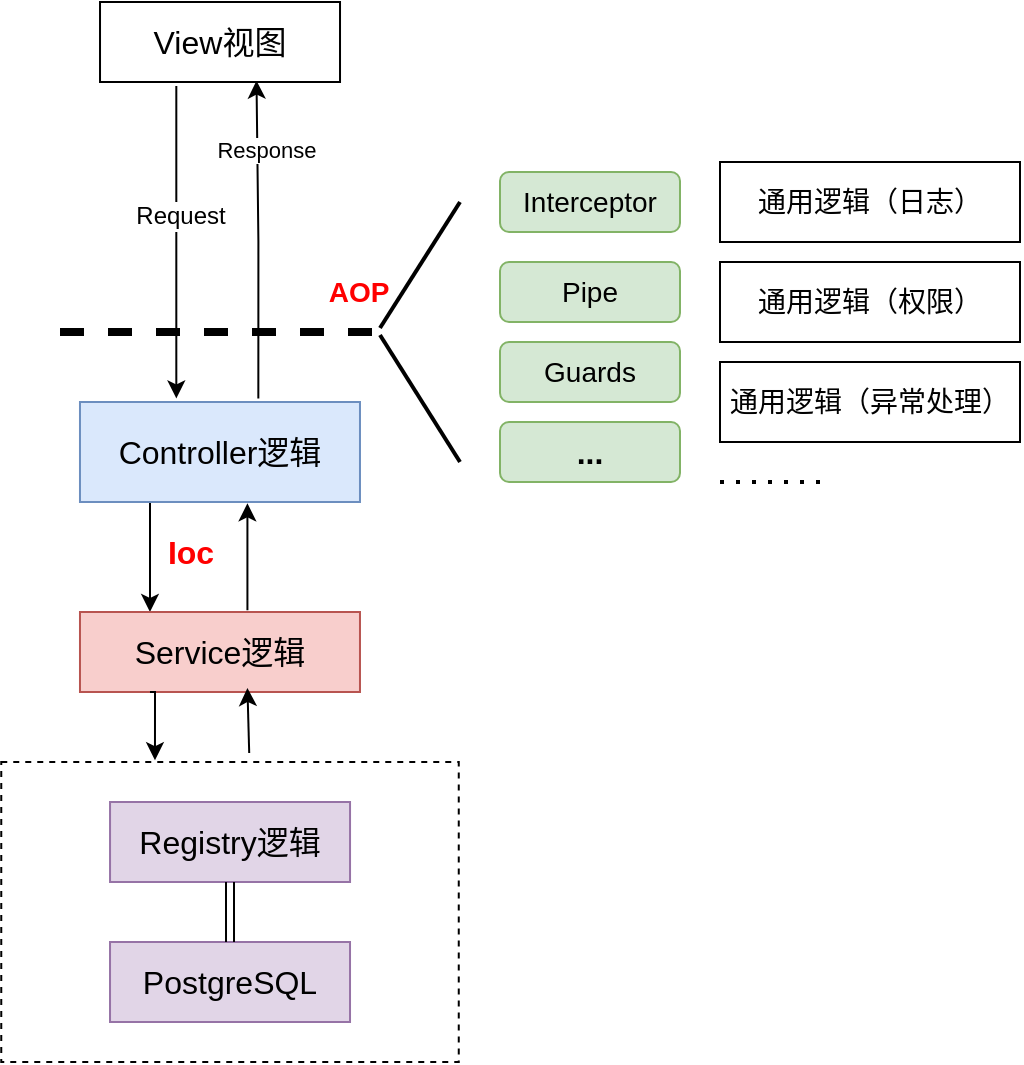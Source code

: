 <mxfile version="21.6.8" type="github">
  <diagram name="第 1 页" id="2h5RmtvYKb4yGIkEBnnL">
    <mxGraphModel dx="1790" dy="1021" grid="1" gridSize="10" guides="1" tooltips="1" connect="1" arrows="1" fold="1" page="1" pageScale="1" pageWidth="827" pageHeight="1169" math="0" shadow="0">
      <root>
        <mxCell id="0" />
        <mxCell id="1" parent="0" />
        <mxCell id="cuLKHTyFc65MahtjNr1G-27" style="edgeStyle=orthogonalEdgeStyle;rounded=0;orthogonalLoop=1;jettySize=auto;html=1;entryX=0.652;entryY=0.983;entryDx=0;entryDy=0;entryPerimeter=0;exitX=0.637;exitY=-0.036;exitDx=0;exitDy=0;exitPerimeter=0;" edge="1" parent="1" source="cuLKHTyFc65MahtjNr1G-1" target="cuLKHTyFc65MahtjNr1G-17">
          <mxGeometry relative="1" as="geometry">
            <mxPoint x="388" y="480" as="sourcePoint" />
            <mxPoint x="387.29" y="284.44" as="targetPoint" />
          </mxGeometry>
        </mxCell>
        <mxCell id="cuLKHTyFc65MahtjNr1G-29" value="Response" style="edgeLabel;html=1;align=center;verticalAlign=middle;resizable=0;points=[];" vertex="1" connectable="0" parent="cuLKHTyFc65MahtjNr1G-27">
          <mxGeometry x="-0.164" y="1" relative="1" as="geometry">
            <mxPoint x="5" y="-57" as="offset" />
          </mxGeometry>
        </mxCell>
        <mxCell id="cuLKHTyFc65MahtjNr1G-51" style="edgeStyle=orthogonalEdgeStyle;rounded=0;orthogonalLoop=1;jettySize=auto;html=1;exitX=0.25;exitY=1;exitDx=0;exitDy=0;entryX=0.25;entryY=0;entryDx=0;entryDy=0;" edge="1" parent="1" source="cuLKHTyFc65MahtjNr1G-1" target="cuLKHTyFc65MahtjNr1G-2">
          <mxGeometry relative="1" as="geometry" />
        </mxCell>
        <mxCell id="cuLKHTyFc65MahtjNr1G-1" value="&lt;font style=&quot;font-size: 16px;&quot;&gt;Controller逻辑&lt;/font&gt;" style="rounded=0;whiteSpace=wrap;html=1;fontSize=16;fillColor=#dae8fc;strokeColor=#6c8ebf;" vertex="1" parent="1">
          <mxGeometry x="299.99" y="480" width="140" height="50" as="geometry" />
        </mxCell>
        <mxCell id="cuLKHTyFc65MahtjNr1G-16" style="edgeStyle=orthogonalEdgeStyle;rounded=0;orthogonalLoop=1;jettySize=auto;html=1;entryX=0.598;entryY=1.013;entryDx=0;entryDy=0;entryPerimeter=0;exitX=0.598;exitY=-0.022;exitDx=0;exitDy=0;exitPerimeter=0;" edge="1" parent="1" source="cuLKHTyFc65MahtjNr1G-2" target="cuLKHTyFc65MahtjNr1G-1">
          <mxGeometry relative="1" as="geometry">
            <mxPoint x="384" y="610" as="sourcePoint" />
          </mxGeometry>
        </mxCell>
        <mxCell id="cuLKHTyFc65MahtjNr1G-2" value="Service逻辑" style="rounded=0;whiteSpace=wrap;html=1;fontSize=16;fillColor=#f8cecc;strokeColor=#b85450;" vertex="1" parent="1">
          <mxGeometry x="299.99" y="585" width="140" height="40" as="geometry" />
        </mxCell>
        <mxCell id="cuLKHTyFc65MahtjNr1G-19" style="edgeStyle=orthogonalEdgeStyle;rounded=0;orthogonalLoop=1;jettySize=auto;html=1;exitX=0.318;exitY=1.05;exitDx=0;exitDy=0;exitPerimeter=0;entryX=0.344;entryY=-0.036;entryDx=0;entryDy=0;entryPerimeter=0;" edge="1" parent="1" source="cuLKHTyFc65MahtjNr1G-17" target="cuLKHTyFc65MahtjNr1G-1">
          <mxGeometry relative="1" as="geometry">
            <mxPoint x="350" y="480" as="targetPoint" />
            <Array as="points" />
          </mxGeometry>
        </mxCell>
        <mxCell id="cuLKHTyFc65MahtjNr1G-25" value="Request" style="edgeLabel;html=1;align=center;verticalAlign=middle;resizable=0;points=[];fontSize=12;" vertex="1" connectable="0" parent="cuLKHTyFc65MahtjNr1G-19">
          <mxGeometry x="-0.409" y="-2" relative="1" as="geometry">
            <mxPoint x="4" y="19" as="offset" />
          </mxGeometry>
        </mxCell>
        <mxCell id="cuLKHTyFc65MahtjNr1G-17" value="View视图" style="rounded=0;whiteSpace=wrap;html=1;fontSize=16;" vertex="1" parent="1">
          <mxGeometry x="310.01" y="280" width="120" height="40" as="geometry" />
        </mxCell>
        <mxCell id="cuLKHTyFc65MahtjNr1G-24" value="" style="line;strokeWidth=4;html=1;perimeter=backbonePerimeter;points=[];outlineConnect=0;dashed=1;" vertex="1" parent="1">
          <mxGeometry x="290" y="440" width="160" height="10" as="geometry" />
        </mxCell>
        <mxCell id="cuLKHTyFc65MahtjNr1G-38" value="" style="endArrow=none;html=1;rounded=0;strokeWidth=2;" edge="1" parent="1" source="cuLKHTyFc65MahtjNr1G-24">
          <mxGeometry width="50" height="50" relative="1" as="geometry">
            <mxPoint x="480" y="440" as="sourcePoint" />
            <mxPoint x="490" y="380" as="targetPoint" />
          </mxGeometry>
        </mxCell>
        <mxCell id="cuLKHTyFc65MahtjNr1G-39" value="" style="endArrow=none;html=1;rounded=0;strokeWidth=2;" edge="1" parent="1" source="cuLKHTyFc65MahtjNr1G-24">
          <mxGeometry width="50" height="50" relative="1" as="geometry">
            <mxPoint x="480" y="450" as="sourcePoint" />
            <mxPoint x="490" y="510" as="targetPoint" />
          </mxGeometry>
        </mxCell>
        <mxCell id="cuLKHTyFc65MahtjNr1G-44" value="" style="endArrow=none;dashed=1;html=1;dashPattern=1 3;strokeWidth=2;rounded=0;" edge="1" parent="1">
          <mxGeometry width="50" height="50" relative="1" as="geometry">
            <mxPoint x="670" y="520" as="sourcePoint" />
            <mxPoint x="620" y="520" as="targetPoint" />
            <Array as="points">
              <mxPoint x="625" y="520" />
            </Array>
          </mxGeometry>
        </mxCell>
        <mxCell id="cuLKHTyFc65MahtjNr1G-45" value="AOP" style="text;html=1;align=center;verticalAlign=middle;resizable=0;points=[];autosize=1;strokeColor=none;fillColor=none;fontColor=#FF0000;fontFamily=Helvetica;fontStyle=1;fontSize=14;" vertex="1" parent="1">
          <mxGeometry x="414" y="410" width="50" height="30" as="geometry" />
        </mxCell>
        <mxCell id="cuLKHTyFc65MahtjNr1G-56" value="通用逻辑（日志）" style="rounded=0;whiteSpace=wrap;html=1;fontSize=14;" vertex="1" parent="1">
          <mxGeometry x="620" y="360" width="150" height="40" as="geometry" />
        </mxCell>
        <mxCell id="cuLKHTyFc65MahtjNr1G-58" value="通用逻辑（权限）" style="rounded=0;whiteSpace=wrap;html=1;fontSize=14;" vertex="1" parent="1">
          <mxGeometry x="620" y="410" width="150" height="40" as="geometry" />
        </mxCell>
        <mxCell id="cuLKHTyFc65MahtjNr1G-59" value="通用逻辑（异常处理）" style="rounded=0;whiteSpace=wrap;html=1;fontSize=14;" vertex="1" parent="1">
          <mxGeometry x="620" y="460" width="150" height="40" as="geometry" />
        </mxCell>
        <mxCell id="cuLKHTyFc65MahtjNr1G-60" value="Interceptor" style="rounded=1;whiteSpace=wrap;html=1;fillColor=#d5e8d4;strokeColor=#82b366;fontSize=14;" vertex="1" parent="1">
          <mxGeometry x="510" y="365" width="90" height="30" as="geometry" />
        </mxCell>
        <mxCell id="cuLKHTyFc65MahtjNr1G-63" value="Pipe" style="rounded=1;whiteSpace=wrap;html=1;fillColor=#d5e8d4;strokeColor=#82b366;fontSize=14;" vertex="1" parent="1">
          <mxGeometry x="510" y="410" width="90" height="30" as="geometry" />
        </mxCell>
        <mxCell id="cuLKHTyFc65MahtjNr1G-64" value="Guards" style="rounded=1;whiteSpace=wrap;html=1;fillColor=#d5e8d4;strokeColor=#82b366;fontSize=14;" vertex="1" parent="1">
          <mxGeometry x="510" y="450" width="90" height="30" as="geometry" />
        </mxCell>
        <mxCell id="cuLKHTyFc65MahtjNr1G-67" value="..." style="rounded=1;whiteSpace=wrap;html=1;fillColor=#d5e8d4;strokeColor=#82b366;fontSize=16;fontStyle=1" vertex="1" parent="1">
          <mxGeometry x="510" y="490" width="90" height="30" as="geometry" />
        </mxCell>
        <mxCell id="cuLKHTyFc65MahtjNr1G-72" value="" style="group" vertex="1" connectable="0" parent="1">
          <mxGeometry x="260.63" y="660" width="228.75" height="150" as="geometry" />
        </mxCell>
        <mxCell id="cuLKHTyFc65MahtjNr1G-8" value="" style="verticalLabelPosition=bottom;verticalAlign=top;html=1;shape=mxgraph.basic.rect;fillColor2=none;strokeWidth=1;size=20;indent=5;fillColor=none;dashed=1;" vertex="1" parent="cuLKHTyFc65MahtjNr1G-72">
          <mxGeometry width="228.75" height="150" as="geometry" />
        </mxCell>
        <mxCell id="cuLKHTyFc65MahtjNr1G-4" value="Registry逻辑" style="rounded=0;whiteSpace=wrap;html=1;fillColor=#e1d5e7;strokeColor=#9673a6;fontSize=16;" vertex="1" parent="cuLKHTyFc65MahtjNr1G-72">
          <mxGeometry x="54.39" y="20" width="120" height="40" as="geometry" />
        </mxCell>
        <mxCell id="cuLKHTyFc65MahtjNr1G-5" value="PostgreSQL" style="rounded=0;whiteSpace=wrap;html=1;fontSize=16;fillColor=#e1d5e7;strokeColor=#9673a6;" vertex="1" parent="cuLKHTyFc65MahtjNr1G-72">
          <mxGeometry x="54.38" y="90" width="120" height="40" as="geometry" />
        </mxCell>
        <mxCell id="cuLKHTyFc65MahtjNr1G-9" style="edgeStyle=orthogonalEdgeStyle;rounded=0;orthogonalLoop=1;jettySize=auto;html=1;entryX=0.5;entryY=0;entryDx=0;entryDy=0;strokeColor=default;shape=link;" edge="1" parent="cuLKHTyFc65MahtjNr1G-72" source="cuLKHTyFc65MahtjNr1G-4" target="cuLKHTyFc65MahtjNr1G-5">
          <mxGeometry relative="1" as="geometry" />
        </mxCell>
        <mxCell id="cuLKHTyFc65MahtjNr1G-55" style="edgeStyle=orthogonalEdgeStyle;rounded=0;orthogonalLoop=1;jettySize=auto;html=1;exitX=0.25;exitY=1;exitDx=0;exitDy=0;entryX=0.336;entryY=-0.006;entryDx=0;entryDy=0;entryPerimeter=0;" edge="1" parent="1" source="cuLKHTyFc65MahtjNr1G-2" target="cuLKHTyFc65MahtjNr1G-8">
          <mxGeometry relative="1" as="geometry">
            <mxPoint x="337.5" y="680" as="sourcePoint" />
            <mxPoint x="340" y="770" as="targetPoint" />
          </mxGeometry>
        </mxCell>
        <mxCell id="cuLKHTyFc65MahtjNr1G-69" value="" style="edgeStyle=orthogonalEdgeStyle;rounded=0;orthogonalLoop=1;jettySize=auto;html=1;exitX=0.542;exitY=-0.03;exitDx=0;exitDy=0;exitPerimeter=0;entryX=0.598;entryY=0.95;entryDx=0;entryDy=0;entryPerimeter=0;" edge="1" parent="1" source="cuLKHTyFc65MahtjNr1G-8" target="cuLKHTyFc65MahtjNr1G-2">
          <mxGeometry relative="1" as="geometry">
            <mxPoint x="386" y="769" as="sourcePoint" />
            <mxPoint x="384.6" y="679.32" as="targetPoint" />
          </mxGeometry>
        </mxCell>
        <mxCell id="cuLKHTyFc65MahtjNr1G-74" value="Ioc" style="text;html=1;align=center;verticalAlign=middle;resizable=0;points=[];autosize=1;strokeColor=none;fillColor=none;fontColor=#FF0000;fontStyle=1;fontSize=16;" vertex="1" parent="1">
          <mxGeometry x="330" y="540" width="50" height="30" as="geometry" />
        </mxCell>
      </root>
    </mxGraphModel>
  </diagram>
</mxfile>
